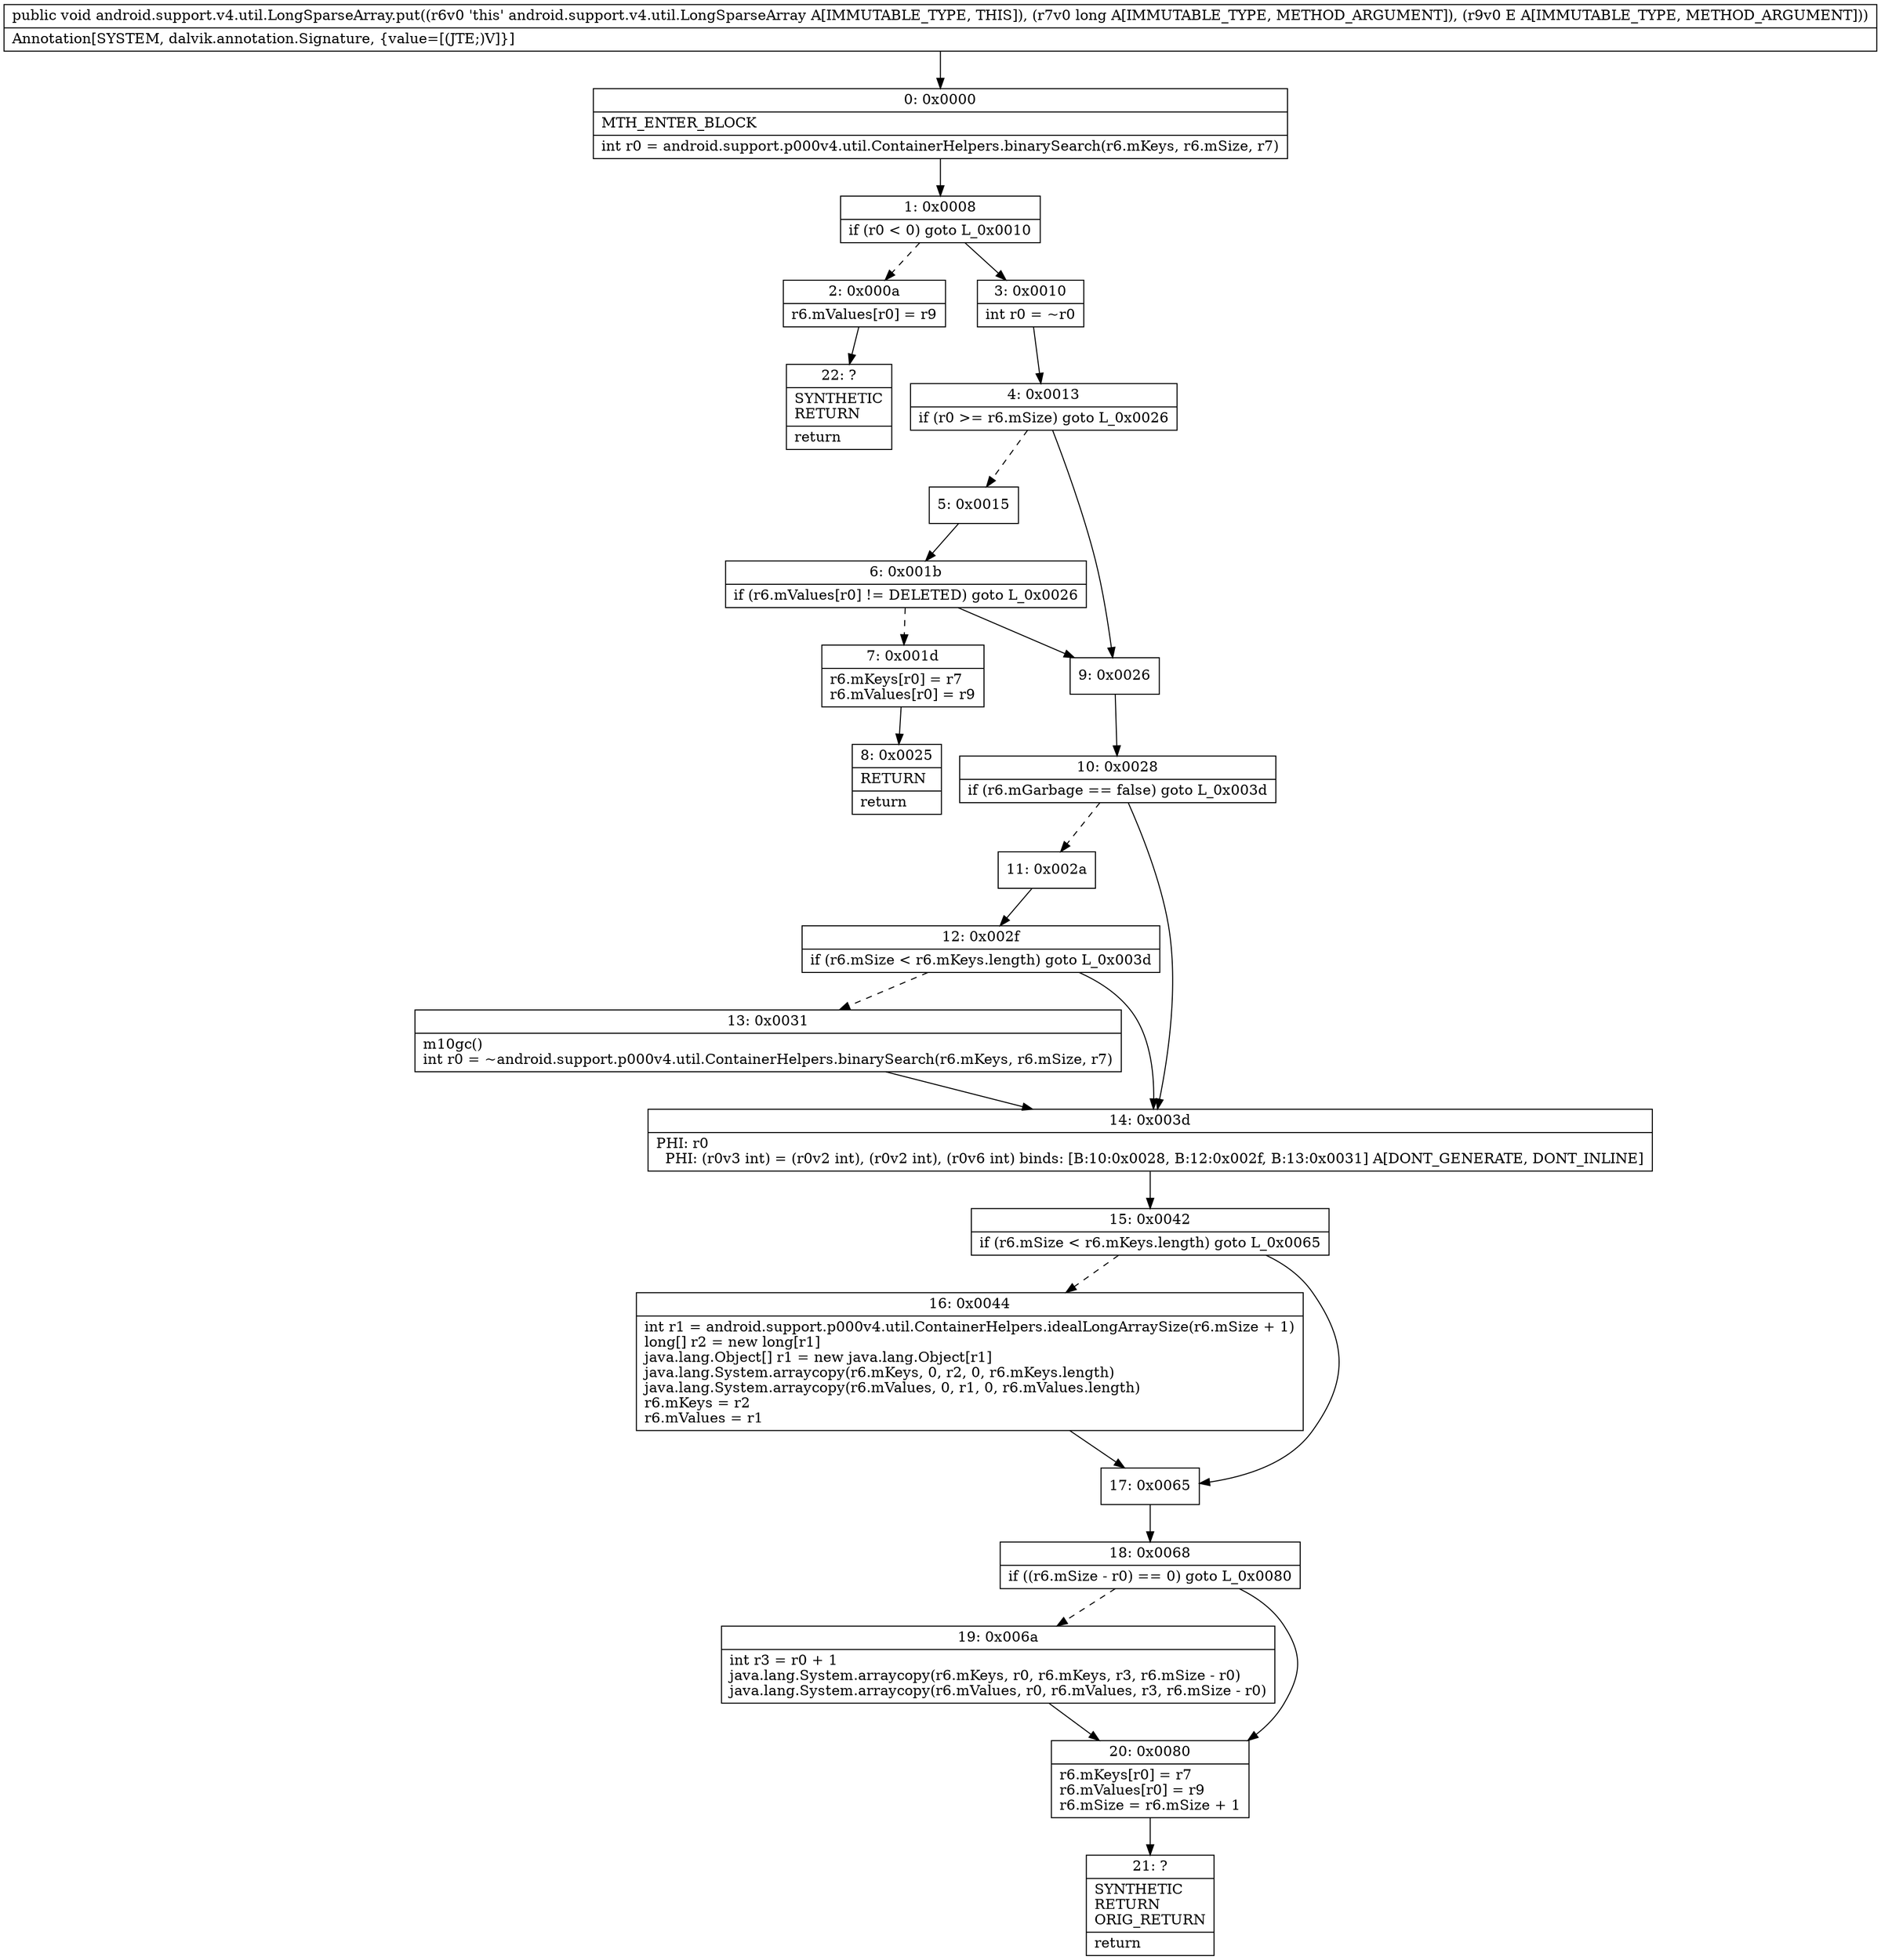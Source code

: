 digraph "CFG forandroid.support.v4.util.LongSparseArray.put(JLjava\/lang\/Object;)V" {
Node_0 [shape=record,label="{0\:\ 0x0000|MTH_ENTER_BLOCK\l|int r0 = android.support.p000v4.util.ContainerHelpers.binarySearch(r6.mKeys, r6.mSize, r7)\l}"];
Node_1 [shape=record,label="{1\:\ 0x0008|if (r0 \< 0) goto L_0x0010\l}"];
Node_2 [shape=record,label="{2\:\ 0x000a|r6.mValues[r0] = r9\l}"];
Node_3 [shape=record,label="{3\:\ 0x0010|int r0 = ~r0\l}"];
Node_4 [shape=record,label="{4\:\ 0x0013|if (r0 \>= r6.mSize) goto L_0x0026\l}"];
Node_5 [shape=record,label="{5\:\ 0x0015}"];
Node_6 [shape=record,label="{6\:\ 0x001b|if (r6.mValues[r0] != DELETED) goto L_0x0026\l}"];
Node_7 [shape=record,label="{7\:\ 0x001d|r6.mKeys[r0] = r7\lr6.mValues[r0] = r9\l}"];
Node_8 [shape=record,label="{8\:\ 0x0025|RETURN\l|return\l}"];
Node_9 [shape=record,label="{9\:\ 0x0026}"];
Node_10 [shape=record,label="{10\:\ 0x0028|if (r6.mGarbage == false) goto L_0x003d\l}"];
Node_11 [shape=record,label="{11\:\ 0x002a}"];
Node_12 [shape=record,label="{12\:\ 0x002f|if (r6.mSize \< r6.mKeys.length) goto L_0x003d\l}"];
Node_13 [shape=record,label="{13\:\ 0x0031|m10gc()\lint r0 = ~android.support.p000v4.util.ContainerHelpers.binarySearch(r6.mKeys, r6.mSize, r7)\l}"];
Node_14 [shape=record,label="{14\:\ 0x003d|PHI: r0 \l  PHI: (r0v3 int) = (r0v2 int), (r0v2 int), (r0v6 int) binds: [B:10:0x0028, B:12:0x002f, B:13:0x0031] A[DONT_GENERATE, DONT_INLINE]\l}"];
Node_15 [shape=record,label="{15\:\ 0x0042|if (r6.mSize \< r6.mKeys.length) goto L_0x0065\l}"];
Node_16 [shape=record,label="{16\:\ 0x0044|int r1 = android.support.p000v4.util.ContainerHelpers.idealLongArraySize(r6.mSize + 1)\llong[] r2 = new long[r1]\ljava.lang.Object[] r1 = new java.lang.Object[r1]\ljava.lang.System.arraycopy(r6.mKeys, 0, r2, 0, r6.mKeys.length)\ljava.lang.System.arraycopy(r6.mValues, 0, r1, 0, r6.mValues.length)\lr6.mKeys = r2\lr6.mValues = r1\l}"];
Node_17 [shape=record,label="{17\:\ 0x0065}"];
Node_18 [shape=record,label="{18\:\ 0x0068|if ((r6.mSize \- r0) == 0) goto L_0x0080\l}"];
Node_19 [shape=record,label="{19\:\ 0x006a|int r3 = r0 + 1\ljava.lang.System.arraycopy(r6.mKeys, r0, r6.mKeys, r3, r6.mSize \- r0)\ljava.lang.System.arraycopy(r6.mValues, r0, r6.mValues, r3, r6.mSize \- r0)\l}"];
Node_20 [shape=record,label="{20\:\ 0x0080|r6.mKeys[r0] = r7\lr6.mValues[r0] = r9\lr6.mSize = r6.mSize + 1\l}"];
Node_21 [shape=record,label="{21\:\ ?|SYNTHETIC\lRETURN\lORIG_RETURN\l|return\l}"];
Node_22 [shape=record,label="{22\:\ ?|SYNTHETIC\lRETURN\l|return\l}"];
MethodNode[shape=record,label="{public void android.support.v4.util.LongSparseArray.put((r6v0 'this' android.support.v4.util.LongSparseArray A[IMMUTABLE_TYPE, THIS]), (r7v0 long A[IMMUTABLE_TYPE, METHOD_ARGUMENT]), (r9v0 E A[IMMUTABLE_TYPE, METHOD_ARGUMENT]))  | Annotation[SYSTEM, dalvik.annotation.Signature, \{value=[(JTE;)V]\}]\l}"];
MethodNode -> Node_0;
Node_0 -> Node_1;
Node_1 -> Node_2[style=dashed];
Node_1 -> Node_3;
Node_2 -> Node_22;
Node_3 -> Node_4;
Node_4 -> Node_5[style=dashed];
Node_4 -> Node_9;
Node_5 -> Node_6;
Node_6 -> Node_7[style=dashed];
Node_6 -> Node_9;
Node_7 -> Node_8;
Node_9 -> Node_10;
Node_10 -> Node_11[style=dashed];
Node_10 -> Node_14;
Node_11 -> Node_12;
Node_12 -> Node_13[style=dashed];
Node_12 -> Node_14;
Node_13 -> Node_14;
Node_14 -> Node_15;
Node_15 -> Node_16[style=dashed];
Node_15 -> Node_17;
Node_16 -> Node_17;
Node_17 -> Node_18;
Node_18 -> Node_19[style=dashed];
Node_18 -> Node_20;
Node_19 -> Node_20;
Node_20 -> Node_21;
}

